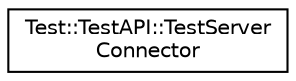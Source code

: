 digraph "Graphical Class Hierarchy"
{
  edge [fontname="Helvetica",fontsize="10",labelfontname="Helvetica",labelfontsize="10"];
  node [fontname="Helvetica",fontsize="10",shape=record];
  rankdir="LR";
  Node0 [label="Test::TestAPI::TestServer\lConnector",height=0.2,width=0.4,color="black", fillcolor="white", style="filled",URL="$classTest_1_1TestAPI_1_1TestServerConnector.html"];
}
